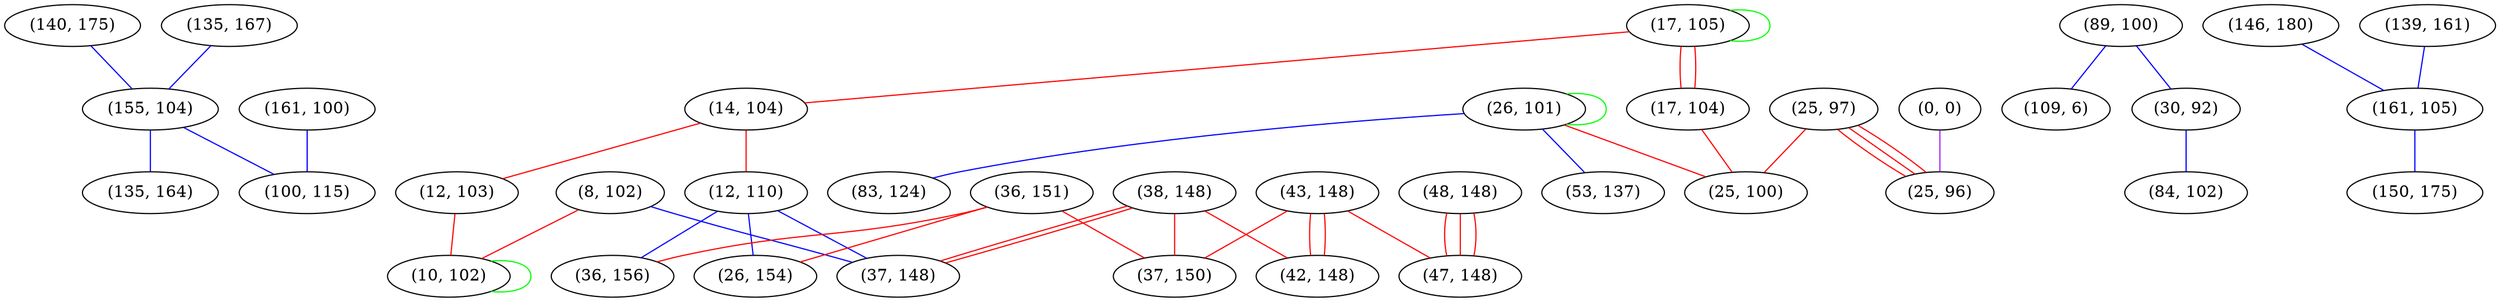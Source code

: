 graph "" {
"(140, 175)";
"(17, 105)";
"(89, 100)";
"(135, 167)";
"(38, 148)";
"(26, 101)";
"(43, 148)";
"(42, 148)";
"(48, 148)";
"(155, 104)";
"(8, 102)";
"(14, 104)";
"(17, 104)";
"(12, 110)";
"(47, 148)";
"(12, 103)";
"(146, 180)";
"(109, 6)";
"(53, 137)";
"(25, 97)";
"(36, 151)";
"(0, 0)";
"(25, 100)";
"(26, 154)";
"(161, 100)";
"(135, 164)";
"(25, 96)";
"(139, 161)";
"(161, 105)";
"(37, 150)";
"(36, 156)";
"(83, 124)";
"(100, 115)";
"(10, 102)";
"(150, 175)";
"(37, 148)";
"(30, 92)";
"(84, 102)";
"(140, 175)" -- "(155, 104)"  [color=blue, key=0, weight=3];
"(17, 105)" -- "(17, 104)"  [color=red, key=0, weight=1];
"(17, 105)" -- "(17, 104)"  [color=red, key=1, weight=1];
"(17, 105)" -- "(14, 104)"  [color=red, key=0, weight=1];
"(17, 105)" -- "(17, 105)"  [color=green, key=0, weight=2];
"(89, 100)" -- "(109, 6)"  [color=blue, key=0, weight=3];
"(89, 100)" -- "(30, 92)"  [color=blue, key=0, weight=3];
"(135, 167)" -- "(155, 104)"  [color=blue, key=0, weight=3];
"(38, 148)" -- "(37, 150)"  [color=red, key=0, weight=1];
"(38, 148)" -- "(37, 148)"  [color=red, key=0, weight=1];
"(38, 148)" -- "(37, 148)"  [color=red, key=1, weight=1];
"(38, 148)" -- "(42, 148)"  [color=red, key=0, weight=1];
"(26, 101)" -- "(53, 137)"  [color=blue, key=0, weight=3];
"(26, 101)" -- "(26, 101)"  [color=green, key=0, weight=2];
"(26, 101)" -- "(83, 124)"  [color=blue, key=0, weight=3];
"(26, 101)" -- "(25, 100)"  [color=red, key=0, weight=1];
"(43, 148)" -- "(37, 150)"  [color=red, key=0, weight=1];
"(43, 148)" -- "(47, 148)"  [color=red, key=0, weight=1];
"(43, 148)" -- "(42, 148)"  [color=red, key=0, weight=1];
"(43, 148)" -- "(42, 148)"  [color=red, key=1, weight=1];
"(48, 148)" -- "(47, 148)"  [color=red, key=0, weight=1];
"(48, 148)" -- "(47, 148)"  [color=red, key=1, weight=1];
"(48, 148)" -- "(47, 148)"  [color=red, key=2, weight=1];
"(155, 104)" -- "(135, 164)"  [color=blue, key=0, weight=3];
"(155, 104)" -- "(100, 115)"  [color=blue, key=0, weight=3];
"(8, 102)" -- "(37, 148)"  [color=blue, key=0, weight=3];
"(8, 102)" -- "(10, 102)"  [color=red, key=0, weight=1];
"(14, 104)" -- "(12, 103)"  [color=red, key=0, weight=1];
"(14, 104)" -- "(12, 110)"  [color=red, key=0, weight=1];
"(17, 104)" -- "(25, 100)"  [color=red, key=0, weight=1];
"(12, 110)" -- "(37, 148)"  [color=blue, key=0, weight=3];
"(12, 110)" -- "(36, 156)"  [color=blue, key=0, weight=3];
"(12, 110)" -- "(26, 154)"  [color=blue, key=0, weight=3];
"(12, 103)" -- "(10, 102)"  [color=red, key=0, weight=1];
"(146, 180)" -- "(161, 105)"  [color=blue, key=0, weight=3];
"(25, 97)" -- "(25, 96)"  [color=red, key=0, weight=1];
"(25, 97)" -- "(25, 96)"  [color=red, key=1, weight=1];
"(25, 97)" -- "(25, 96)"  [color=red, key=2, weight=1];
"(25, 97)" -- "(25, 100)"  [color=red, key=0, weight=1];
"(36, 151)" -- "(37, 150)"  [color=red, key=0, weight=1];
"(36, 151)" -- "(36, 156)"  [color=red, key=0, weight=1];
"(36, 151)" -- "(26, 154)"  [color=red, key=0, weight=1];
"(0, 0)" -- "(25, 96)"  [color=purple, key=0, weight=4];
"(161, 100)" -- "(100, 115)"  [color=blue, key=0, weight=3];
"(139, 161)" -- "(161, 105)"  [color=blue, key=0, weight=3];
"(161, 105)" -- "(150, 175)"  [color=blue, key=0, weight=3];
"(10, 102)" -- "(10, 102)"  [color=green, key=0, weight=2];
"(30, 92)" -- "(84, 102)"  [color=blue, key=0, weight=3];
}
